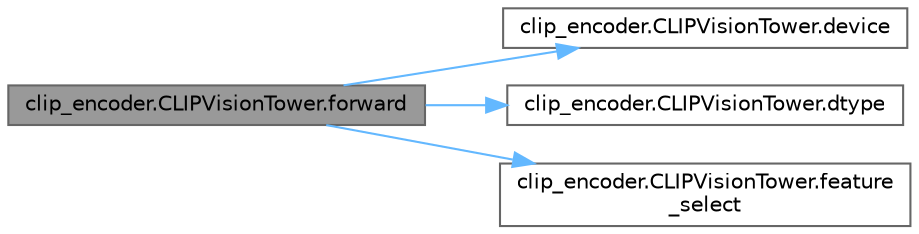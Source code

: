 digraph "clip_encoder.CLIPVisionTower.forward"
{
 // LATEX_PDF_SIZE
  bgcolor="transparent";
  edge [fontname=Helvetica,fontsize=10,labelfontname=Helvetica,labelfontsize=10];
  node [fontname=Helvetica,fontsize=10,shape=box,height=0.2,width=0.4];
  rankdir="LR";
  Node1 [id="Node000001",label="clip_encoder.CLIPVisionTower.forward",height=0.2,width=0.4,color="gray40", fillcolor="grey60", style="filled", fontcolor="black",tooltip="Vision Tower의 forward 메서드"];
  Node1 -> Node2 [id="edge1_Node000001_Node000002",color="steelblue1",style="solid",tooltip=" "];
  Node2 [id="Node000002",label="clip_encoder.CLIPVisionTower.device",height=0.2,width=0.4,color="grey40", fillcolor="white", style="filled",URL="$classclip__encoder_1_1_c_l_i_p_vision_tower.html#aefaf4fcc31ecfd8506965a211863592e",tooltip="Vision Tower의 디바이스"];
  Node1 -> Node3 [id="edge2_Node000001_Node000003",color="steelblue1",style="solid",tooltip=" "];
  Node3 [id="Node000003",label="clip_encoder.CLIPVisionTower.dtype",height=0.2,width=0.4,color="grey40", fillcolor="white", style="filled",URL="$classclip__encoder_1_1_c_l_i_p_vision_tower.html#ad3388b41fc866537e34a9ce0e1af7ff6",tooltip="Vision Tower의 데이터 타입"];
  Node1 -> Node4 [id="edge3_Node000001_Node000004",color="steelblue1",style="solid",tooltip=" "];
  Node4 [id="Node000004",label="clip_encoder.CLIPVisionTower.feature\l_select",height=0.2,width=0.4,color="grey40", fillcolor="white", style="filled",URL="$classclip__encoder_1_1_c_l_i_p_vision_tower.html#a3672100ff3fd44b7af9b637303e76fda",tooltip="이미지 특징을 선택하는 메서드"];
}
